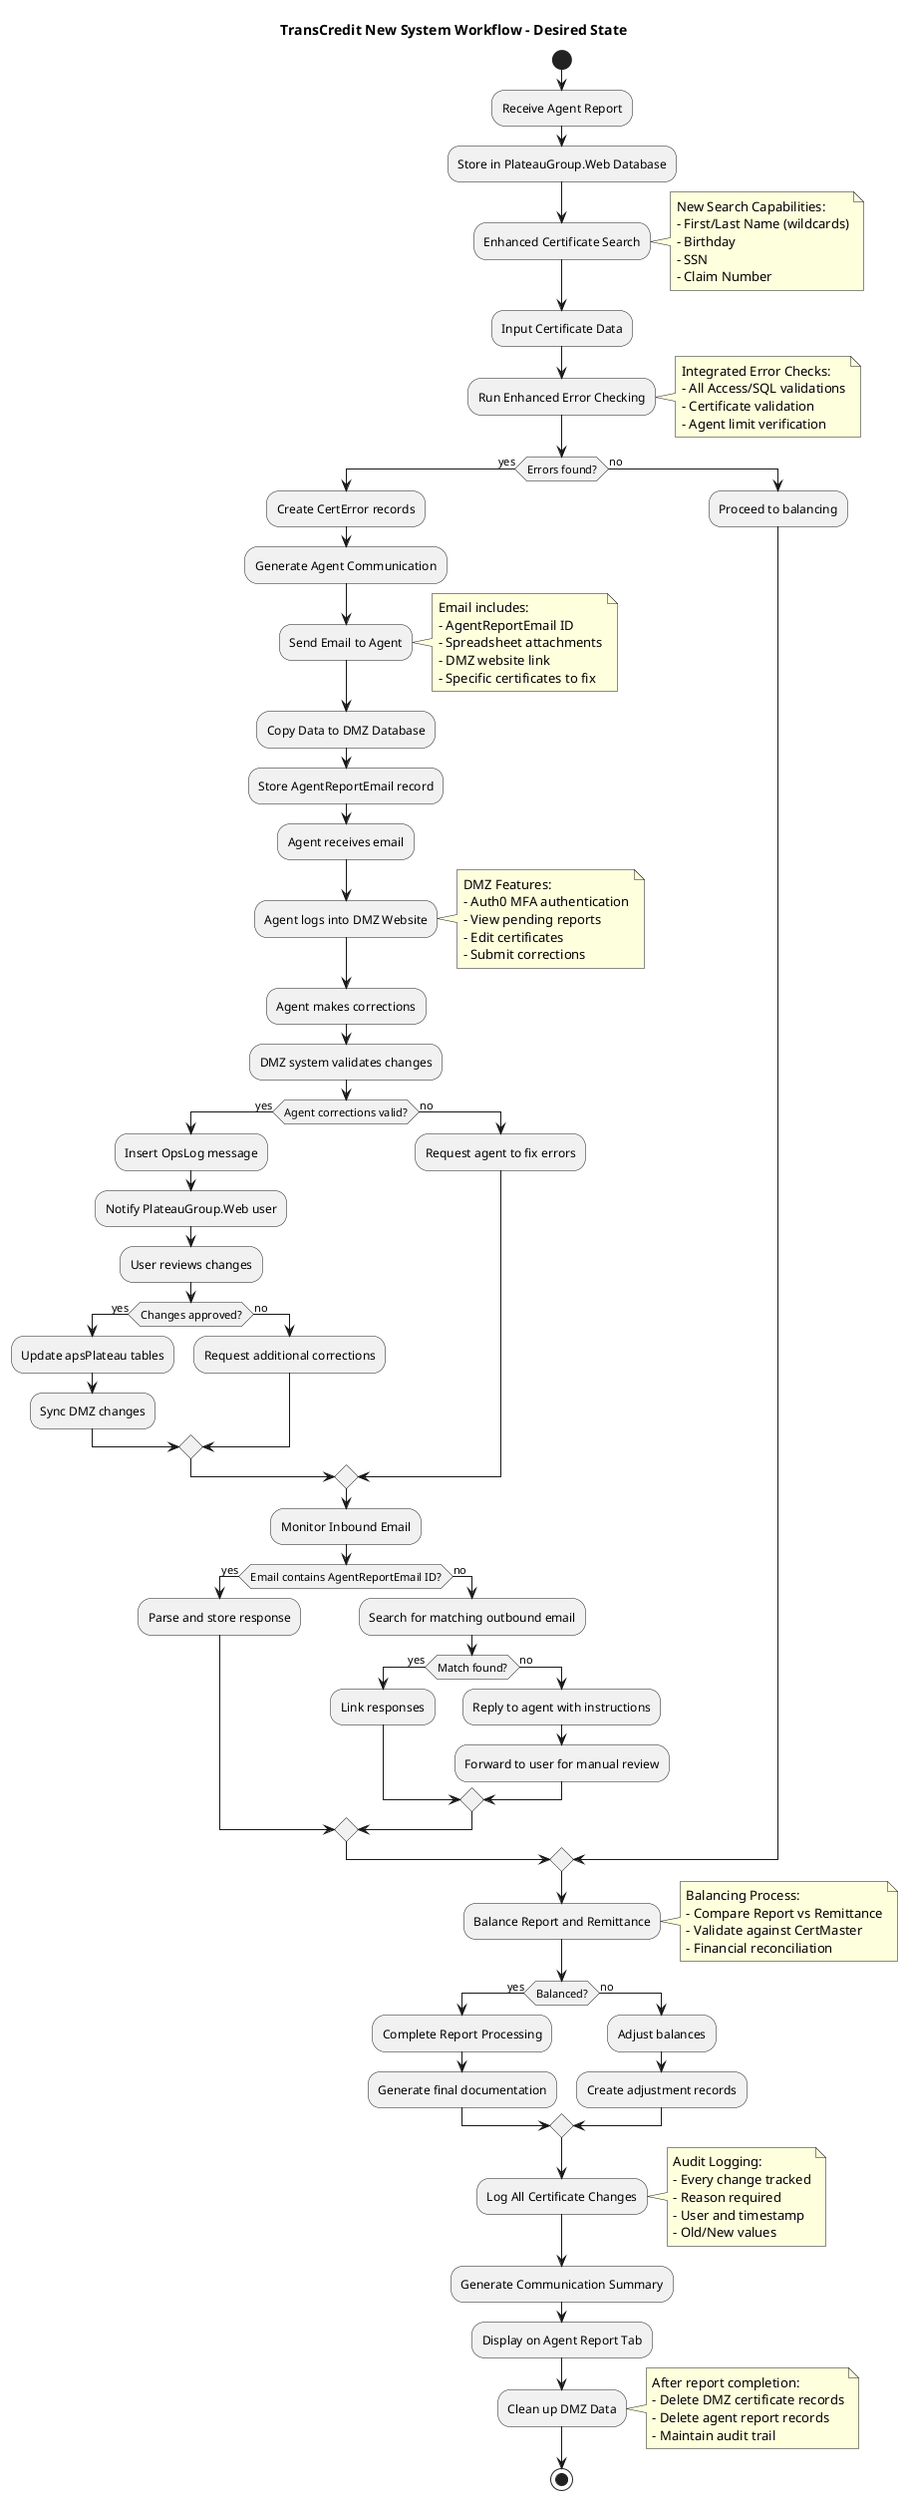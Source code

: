 @startuml
title TransCredit New System Workflow - Desired State

start

:Receive Agent Report;
:Store in PlateauGroup.Web Database;

:Enhanced Certificate Search;
note right
  New Search Capabilities:
  - First/Last Name (wildcards)
  - Birthday
  - SSN
  - Claim Number
end note

:Input Certificate Data;
:Run Enhanced Error Checking;
note right
  Integrated Error Checks:
  - All Access/SQL validations
  - Certificate validation
  - Agent limit verification
end note

if (Errors found?) then (yes)
  :Create CertError records;
  :Generate Agent Communication;
  
  :Send Email to Agent;
  note right
    Email includes:
    - AgentReportEmail ID
    - Spreadsheet attachments
    - DMZ website link
    - Specific certificates to fix
  end note
  
  :Copy Data to DMZ Database;
  :Store AgentReportEmail record;
  
  :Agent receives email;
  :Agent logs into DMZ Website;
  note right
    DMZ Features:
    - Auth0 MFA authentication
    - View pending reports
    - Edit certificates
    - Submit corrections
  end note
  
  :Agent makes corrections;
  :DMZ system validates changes;
  
  if (Agent corrections valid?) then (yes)
    :Insert OpsLog message;
    :Notify PlateauGroup.Web user;
    
    :User reviews changes;
    if (Changes approved?) then (yes)
      :Update apsPlateau tables;
      :Sync DMZ changes;
    else (no)
      :Request additional corrections;
    endif
  else (no)
    :Request agent to fix errors;
  endif
  
  :Monitor Inbound Email;
  if (Email contains AgentReportEmail ID?) then (yes)
    :Parse and store response;
  else (no)
    :Search for matching outbound email;
    if (Match found?) then (yes)
      :Link responses;
    else (no)
      :Reply to agent with instructions;
      :Forward to user for manual review;
    endif
  endif
  
else (no)
  :Proceed to balancing;
endif

:Balance Report and Remittance;
note right
  Balancing Process:
  - Compare Report vs Remittance
  - Validate against CertMaster
  - Financial reconciliation
end note

if (Balanced?) then (yes)
  :Complete Report Processing;
  :Generate final documentation;
else (no)
  :Adjust balances;
  :Create adjustment records;
endif

:Log All Certificate Changes;
note right
  Audit Logging:
  - Every change tracked
  - Reason required
  - User and timestamp
  - Old/New values
end note

:Generate Communication Summary;
:Display on Agent Report Tab;

:Clean up DMZ Data;
note right
  After report completion:
  - Delete DMZ certificate records
  - Delete agent report records
  - Maintain audit trail
end note

stop

@enduml
